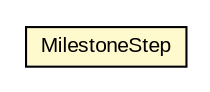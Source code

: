 #!/usr/local/bin/dot
#
# Class diagram 
# Generated by UMLGraph version R5_6-24-gf6e263 (http://www.umlgraph.org/)
#

digraph G {
	edge [fontname="arial",fontsize=10,labelfontname="arial",labelfontsize=10];
	node [fontname="arial",fontsize=10,shape=plaintext];
	nodesep=0.25;
	ranksep=0.5;
	// org.osmdroid.views.overlay.milestones.MilestoneStep
	c165812 [label=<<table title="org.osmdroid.views.overlay.milestones.MilestoneStep" border="0" cellborder="1" cellspacing="0" cellpadding="2" port="p" bgcolor="lemonChiffon" href="./MilestoneStep.html">
		<tr><td><table border="0" cellspacing="0" cellpadding="1">
<tr><td align="center" balign="center"> MilestoneStep </td></tr>
		</table></td></tr>
		</table>>, URL="./MilestoneStep.html", fontname="arial", fontcolor="black", fontsize=10.0];
}

